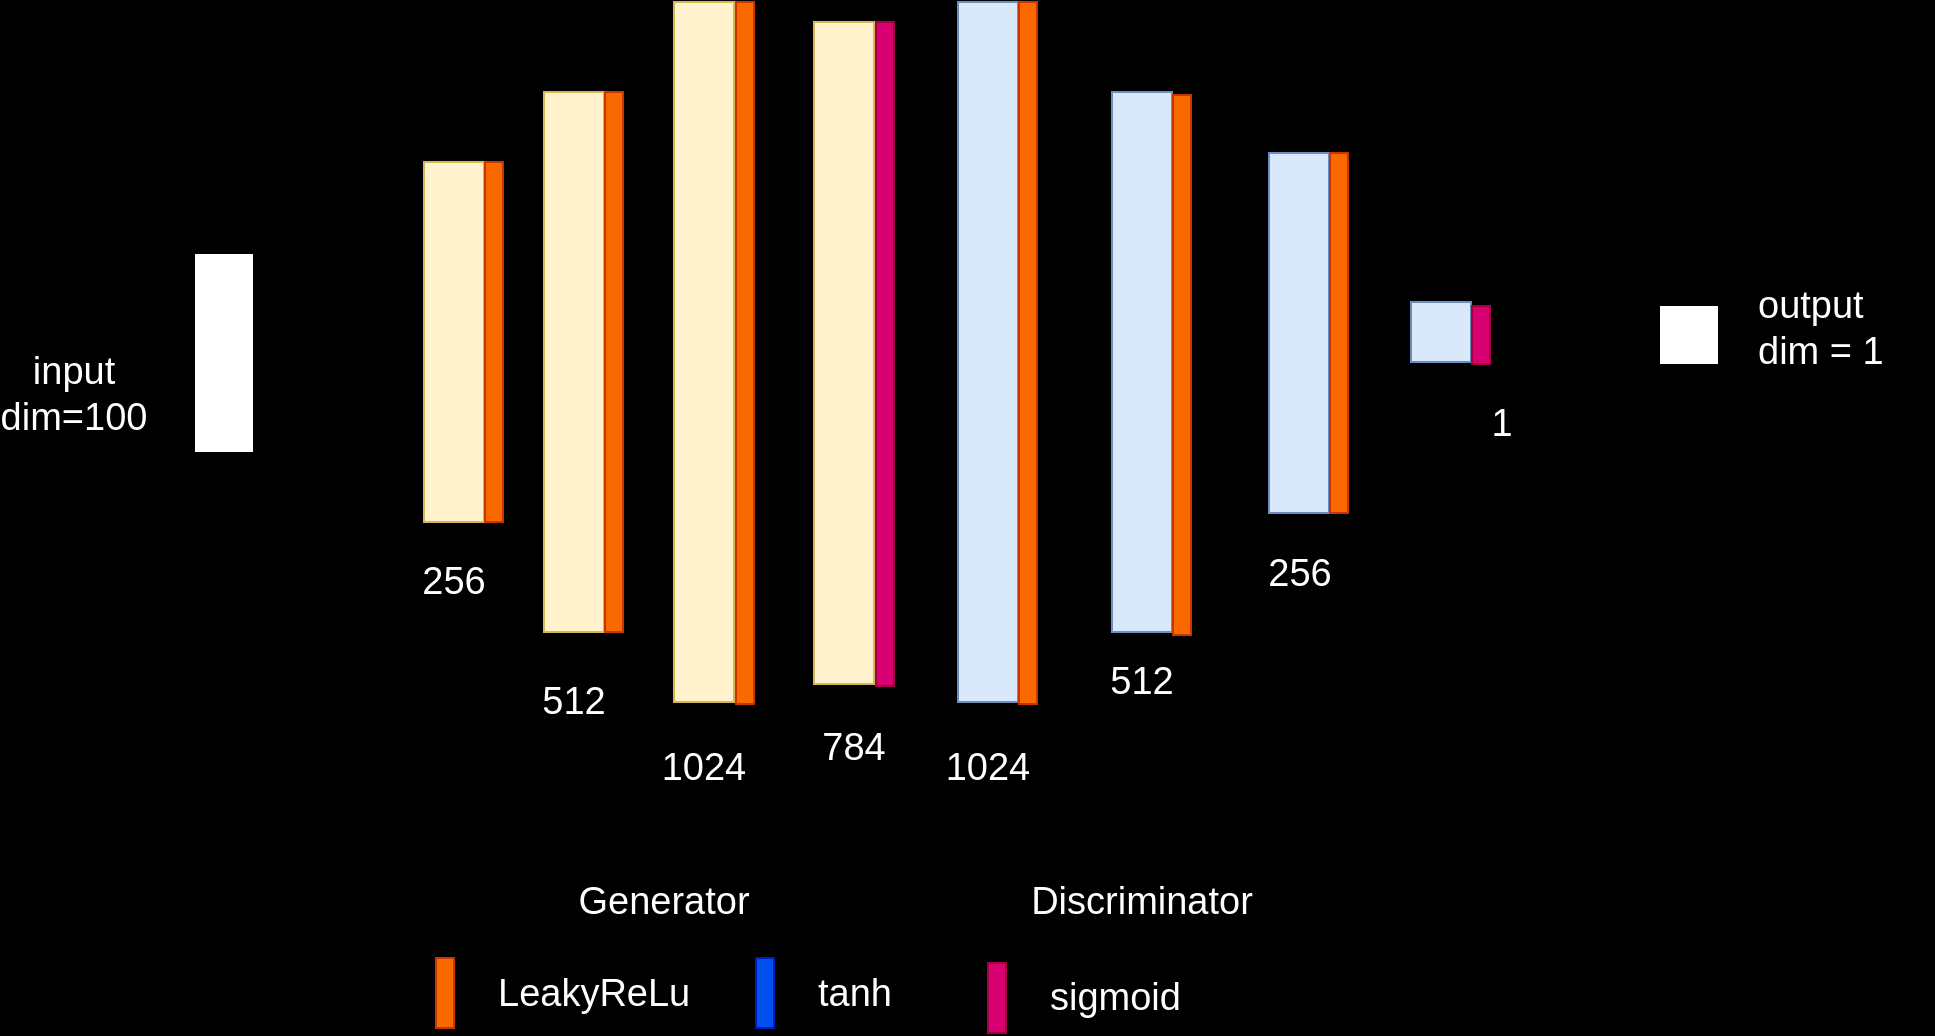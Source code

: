 <mxfile version="10.6.2" type="google"><diagram id="gbSPLWiU0T_wQiCDT2un" name="Page-1"><mxGraphModel dx="852" dy="624" grid="0" gridSize="10" guides="1" tooltips="1" connect="1" arrows="1" fold="1" page="1" pageScale="1" pageWidth="1169" pageHeight="826" background="#000000" math="0" shadow="0"><root><mxCell id="0"/><mxCell id="1" parent="0"/><mxCell id="UkMZh0m0X7p21cIXs7FU-5" value="" style="rounded=0;whiteSpace=wrap;html=1;fontColor=#FFFFFF;" vertex="1" parent="1"><mxGeometry x="266" y="242.5" width="30" height="100" as="geometry"/></mxCell><mxCell id="UkMZh0m0X7p21cIXs7FU-6" value="input&lt;br&gt;dim=100" style="text;html=1;strokeColor=none;fillColor=none;align=center;verticalAlign=middle;whiteSpace=wrap;rounded=0;fontSize=19;fontColor=#FFFFFF;" vertex="1" parent="1"><mxGeometry x="186" y="302.5" width="40" height="20" as="geometry"/></mxCell><mxCell id="UkMZh0m0X7p21cIXs7FU-7" value="" style="rounded=0;whiteSpace=wrap;html=1;fillColor=#fff2cc;strokeColor=#d6b656;fontColor=#FFFFFF;" vertex="1" parent="1"><mxGeometry x="381" y="197" width="30" height="180" as="geometry"/></mxCell><mxCell id="UkMZh0m0X7p21cIXs7FU-9" value="256" style="text;html=1;strokeColor=none;fillColor=none;align=center;verticalAlign=middle;whiteSpace=wrap;rounded=0;fontSize=19;fontColor=#FFFFFF;" vertex="1" parent="1"><mxGeometry x="376" y="397" width="40" height="20" as="geometry"/></mxCell><mxCell id="UkMZh0m0X7p21cIXs7FU-10" value="" style="rounded=0;whiteSpace=wrap;html=1;fillColor=#fff2cc;strokeColor=#d6b656;fontColor=#FFFFFF;" vertex="1" parent="1"><mxGeometry x="441" y="162" width="30" height="270" as="geometry"/></mxCell><mxCell id="UkMZh0m0X7p21cIXs7FU-11" value="512" style="text;html=1;strokeColor=none;fillColor=none;align=center;verticalAlign=middle;whiteSpace=wrap;rounded=0;fontSize=19;fontColor=#FFFFFF;" vertex="1" parent="1"><mxGeometry x="436" y="457" width="40" height="20" as="geometry"/></mxCell><mxCell id="UkMZh0m0X7p21cIXs7FU-12" value="" style="rounded=0;whiteSpace=wrap;html=1;fillColor=#fff2cc;strokeColor=#d6b656;fontColor=#FFFFFF;" vertex="1" parent="1"><mxGeometry x="506" y="117" width="30" height="350" as="geometry"/></mxCell><mxCell id="UkMZh0m0X7p21cIXs7FU-13" value="1024" style="text;html=1;strokeColor=none;fillColor=none;align=center;verticalAlign=middle;whiteSpace=wrap;rounded=0;fontSize=19;fontColor=#FFFFFF;" vertex="1" parent="1"><mxGeometry x="501" y="490" width="40" height="20" as="geometry"/></mxCell><mxCell id="UkMZh0m0X7p21cIXs7FU-14" value="" style="rounded=0;whiteSpace=wrap;html=1;fillColor=#fff2cc;strokeColor=#d6b656;fontColor=#FFFFFF;" vertex="1" parent="1"><mxGeometry x="576" y="127" width="30" height="331" as="geometry"/></mxCell><mxCell id="UkMZh0m0X7p21cIXs7FU-15" value="784" style="text;html=1;strokeColor=none;fillColor=none;align=center;verticalAlign=middle;whiteSpace=wrap;rounded=0;fontSize=19;fontColor=#FFFFFF;" vertex="1" parent="1"><mxGeometry x="576" y="480" width="40" height="20" as="geometry"/></mxCell><mxCell id="UkMZh0m0X7p21cIXs7FU-17" value="" style="rounded=0;whiteSpace=wrap;html=1;fillColor=#dae8fc;strokeColor=#6c8ebf;fontColor=#FFFFFF;" vertex="1" parent="1"><mxGeometry x="803.5" y="192.5" width="30" height="180" as="geometry"/></mxCell><mxCell id="UkMZh0m0X7p21cIXs7FU-18" value="256" style="text;html=1;strokeColor=none;fillColor=none;align=center;verticalAlign=middle;whiteSpace=wrap;rounded=0;fontSize=19;fontColor=#FFFFFF;" vertex="1" parent="1"><mxGeometry x="798.5" y="392.5" width="40" height="20" as="geometry"/></mxCell><mxCell id="UkMZh0m0X7p21cIXs7FU-19" value="" style="rounded=0;whiteSpace=wrap;html=1;fontSize=19;fillColor=#dae8fc;strokeColor=#6c8ebf;" vertex="1" parent="1"><mxGeometry x="874.5" y="267" width="30" height="30" as="geometry"/></mxCell><mxCell id="UkMZh0m0X7p21cIXs7FU-20" value="1" style="text;html=1;strokeColor=none;fillColor=none;align=center;verticalAlign=middle;whiteSpace=wrap;rounded=0;fontSize=19;fontColor=#FFFFFF;" vertex="1" parent="1"><mxGeometry x="899.5" y="318" width="40" height="20" as="geometry"/></mxCell><mxCell id="UkMZh0m0X7p21cIXs7FU-21" value="Generator" style="text;html=1;strokeColor=none;fillColor=none;align=center;verticalAlign=middle;whiteSpace=wrap;rounded=0;fontSize=19;fontColor=#FFFFFF;" vertex="1" parent="1"><mxGeometry x="481" y="557" width="40" height="20" as="geometry"/></mxCell><mxCell id="UkMZh0m0X7p21cIXs7FU-22" value="Discriminator" style="text;html=1;strokeColor=none;fillColor=none;align=center;verticalAlign=middle;whiteSpace=wrap;rounded=0;fontSize=19;fontColor=#FFFFFF;" vertex="1" parent="1"><mxGeometry x="720" y="557" width="40" height="20" as="geometry"/></mxCell><mxCell id="UkMZh0m0X7p21cIXs7FU-23" value="output&lt;br&gt;dim = 1&lt;br&gt;" style="text;html=1;strokeColor=none;fillColor=none;align=left;verticalAlign=middle;whiteSpace=wrap;rounded=0;fontSize=19;fontColor=#FFFFFF;" vertex="1" parent="1"><mxGeometry x="1045.5" y="269.5" width="90" height="20" as="geometry"/></mxCell><mxCell id="UkMZh0m0X7p21cIXs7FU-26" value="" style="rounded=0;whiteSpace=wrap;html=1;fontSize=19;" vertex="1" parent="1"><mxGeometry x="998.5" y="268.5" width="30" height="30" as="geometry"/></mxCell><mxCell id="UkMZh0m0X7p21cIXs7FU-28" value="" style="rounded=0;whiteSpace=wrap;html=1;fillColor=#dae8fc;strokeColor=#6c8ebf;" vertex="1" parent="1"><mxGeometry x="648" y="117" width="30" height="350" as="geometry"/></mxCell><mxCell id="UkMZh0m0X7p21cIXs7FU-29" value="" style="rounded=0;whiteSpace=wrap;html=1;fillColor=#dae8fc;strokeColor=#6c8ebf;" vertex="1" parent="1"><mxGeometry x="725" y="162" width="30" height="270" as="geometry"/></mxCell><mxCell id="UkMZh0m0X7p21cIXs7FU-30" value="1024" style="text;html=1;strokeColor=none;fillColor=none;align=center;verticalAlign=middle;whiteSpace=wrap;rounded=0;fontSize=19;fontColor=#FFFFFF;" vertex="1" parent="1"><mxGeometry x="643" y="490" width="40" height="20" as="geometry"/></mxCell><mxCell id="UkMZh0m0X7p21cIXs7FU-31" value="512" style="text;html=1;strokeColor=none;fillColor=none;align=center;verticalAlign=middle;whiteSpace=wrap;rounded=0;fontSize=19;fontColor=#FFFFFF;" vertex="1" parent="1"><mxGeometry x="720" y="447" width="40" height="20" as="geometry"/></mxCell><mxCell id="UkMZh0m0X7p21cIXs7FU-33" value="" style="rounded=0;whiteSpace=wrap;html=1;fillColor=#fa6800;strokeColor=#C73500;fontColor=#ffffff;" vertex="1" parent="1"><mxGeometry x="411.5" y="197" width="9" height="180" as="geometry"/></mxCell><mxCell id="UkMZh0m0X7p21cIXs7FU-34" value="" style="rounded=0;whiteSpace=wrap;html=1;fillColor=#fa6800;strokeColor=#C73500;fontColor=#ffffff;" vertex="1" parent="1"><mxGeometry x="471.5" y="162" width="9" height="270" as="geometry"/></mxCell><mxCell id="UkMZh0m0X7p21cIXs7FU-35" value="" style="rounded=0;whiteSpace=wrap;html=1;fillColor=#fa6800;strokeColor=#C73500;fontColor=#ffffff;" vertex="1" parent="1"><mxGeometry x="537" y="117" width="9" height="351" as="geometry"/></mxCell><mxCell id="UkMZh0m0X7p21cIXs7FU-36" value="" style="rounded=0;whiteSpace=wrap;html=1;fillColor=#fa6800;strokeColor=#C73500;fontColor=#ffffff;" vertex="1" parent="1"><mxGeometry x="387" y="595" width="9" height="35" as="geometry"/></mxCell><mxCell id="UkMZh0m0X7p21cIXs7FU-37" value="LeakyReLu" style="text;html=1;strokeColor=none;fillColor=none;align=left;verticalAlign=middle;whiteSpace=wrap;rounded=0;fontSize=19;fontColor=#FFFFFF;" vertex="1" parent="1"><mxGeometry x="416" y="602.5" width="40" height="20" as="geometry"/></mxCell><mxCell id="UkMZh0m0X7p21cIXs7FU-38" value="" style="rounded=0;whiteSpace=wrap;html=1;fillColor=#d80073;strokeColor=#A50040;fontColor=#ffffff;" vertex="1" parent="1"><mxGeometry x="607" y="127" width="9" height="332" as="geometry"/></mxCell><mxCell id="UkMZh0m0X7p21cIXs7FU-40" value="" style="rounded=0;whiteSpace=wrap;html=1;fillColor=#0050ef;strokeColor=#001DBC;fontColor=#ffffff;" vertex="1" parent="1"><mxGeometry x="547" y="595" width="9" height="35" as="geometry"/></mxCell><mxCell id="UkMZh0m0X7p21cIXs7FU-41" value="tanh" style="text;html=1;strokeColor=none;fillColor=none;align=left;verticalAlign=middle;whiteSpace=wrap;rounded=0;fontSize=19;fontColor=#FFFFFF;" vertex="1" parent="1"><mxGeometry x="576" y="602.5" width="40" height="20" as="geometry"/></mxCell><mxCell id="UkMZh0m0X7p21cIXs7FU-42" value="" style="rounded=0;whiteSpace=wrap;html=1;fillColor=#fa6800;strokeColor=#C73500;fontColor=#ffffff;" vertex="1" parent="1"><mxGeometry x="678.5" y="117" width="9" height="351" as="geometry"/></mxCell><mxCell id="UkMZh0m0X7p21cIXs7FU-43" value="" style="rounded=0;whiteSpace=wrap;html=1;fillColor=#fa6800;strokeColor=#C73500;fontColor=#ffffff;" vertex="1" parent="1"><mxGeometry x="755.5" y="163.5" width="9" height="270" as="geometry"/></mxCell><mxCell id="UkMZh0m0X7p21cIXs7FU-44" value="" style="rounded=0;whiteSpace=wrap;html=1;fillColor=#fa6800;strokeColor=#C73500;fontColor=#ffffff;" vertex="1" parent="1"><mxGeometry x="834" y="192.5" width="9" height="180" as="geometry"/></mxCell><mxCell id="UkMZh0m0X7p21cIXs7FU-45" value="" style="rounded=0;whiteSpace=wrap;html=1;fillColor=#d80073;strokeColor=#A50040;fontColor=#ffffff;" vertex="1" parent="1"><mxGeometry x="663" y="597.5" width="9" height="35" as="geometry"/></mxCell><mxCell id="UkMZh0m0X7p21cIXs7FU-46" value="sigmoid" style="text;html=1;strokeColor=none;fillColor=none;align=left;verticalAlign=middle;whiteSpace=wrap;rounded=0;fontSize=19;fontColor=#FFFFFF;" vertex="1" parent="1"><mxGeometry x="692" y="605" width="40" height="20" as="geometry"/></mxCell><mxCell id="UkMZh0m0X7p21cIXs7FU-47" value="" style="rounded=0;whiteSpace=wrap;html=1;fillColor=#d80073;strokeColor=#A50040;fontColor=#ffffff;" vertex="1" parent="1"><mxGeometry x="905" y="269" width="9" height="29" as="geometry"/></mxCell></root></mxGraphModel></diagram></mxfile>